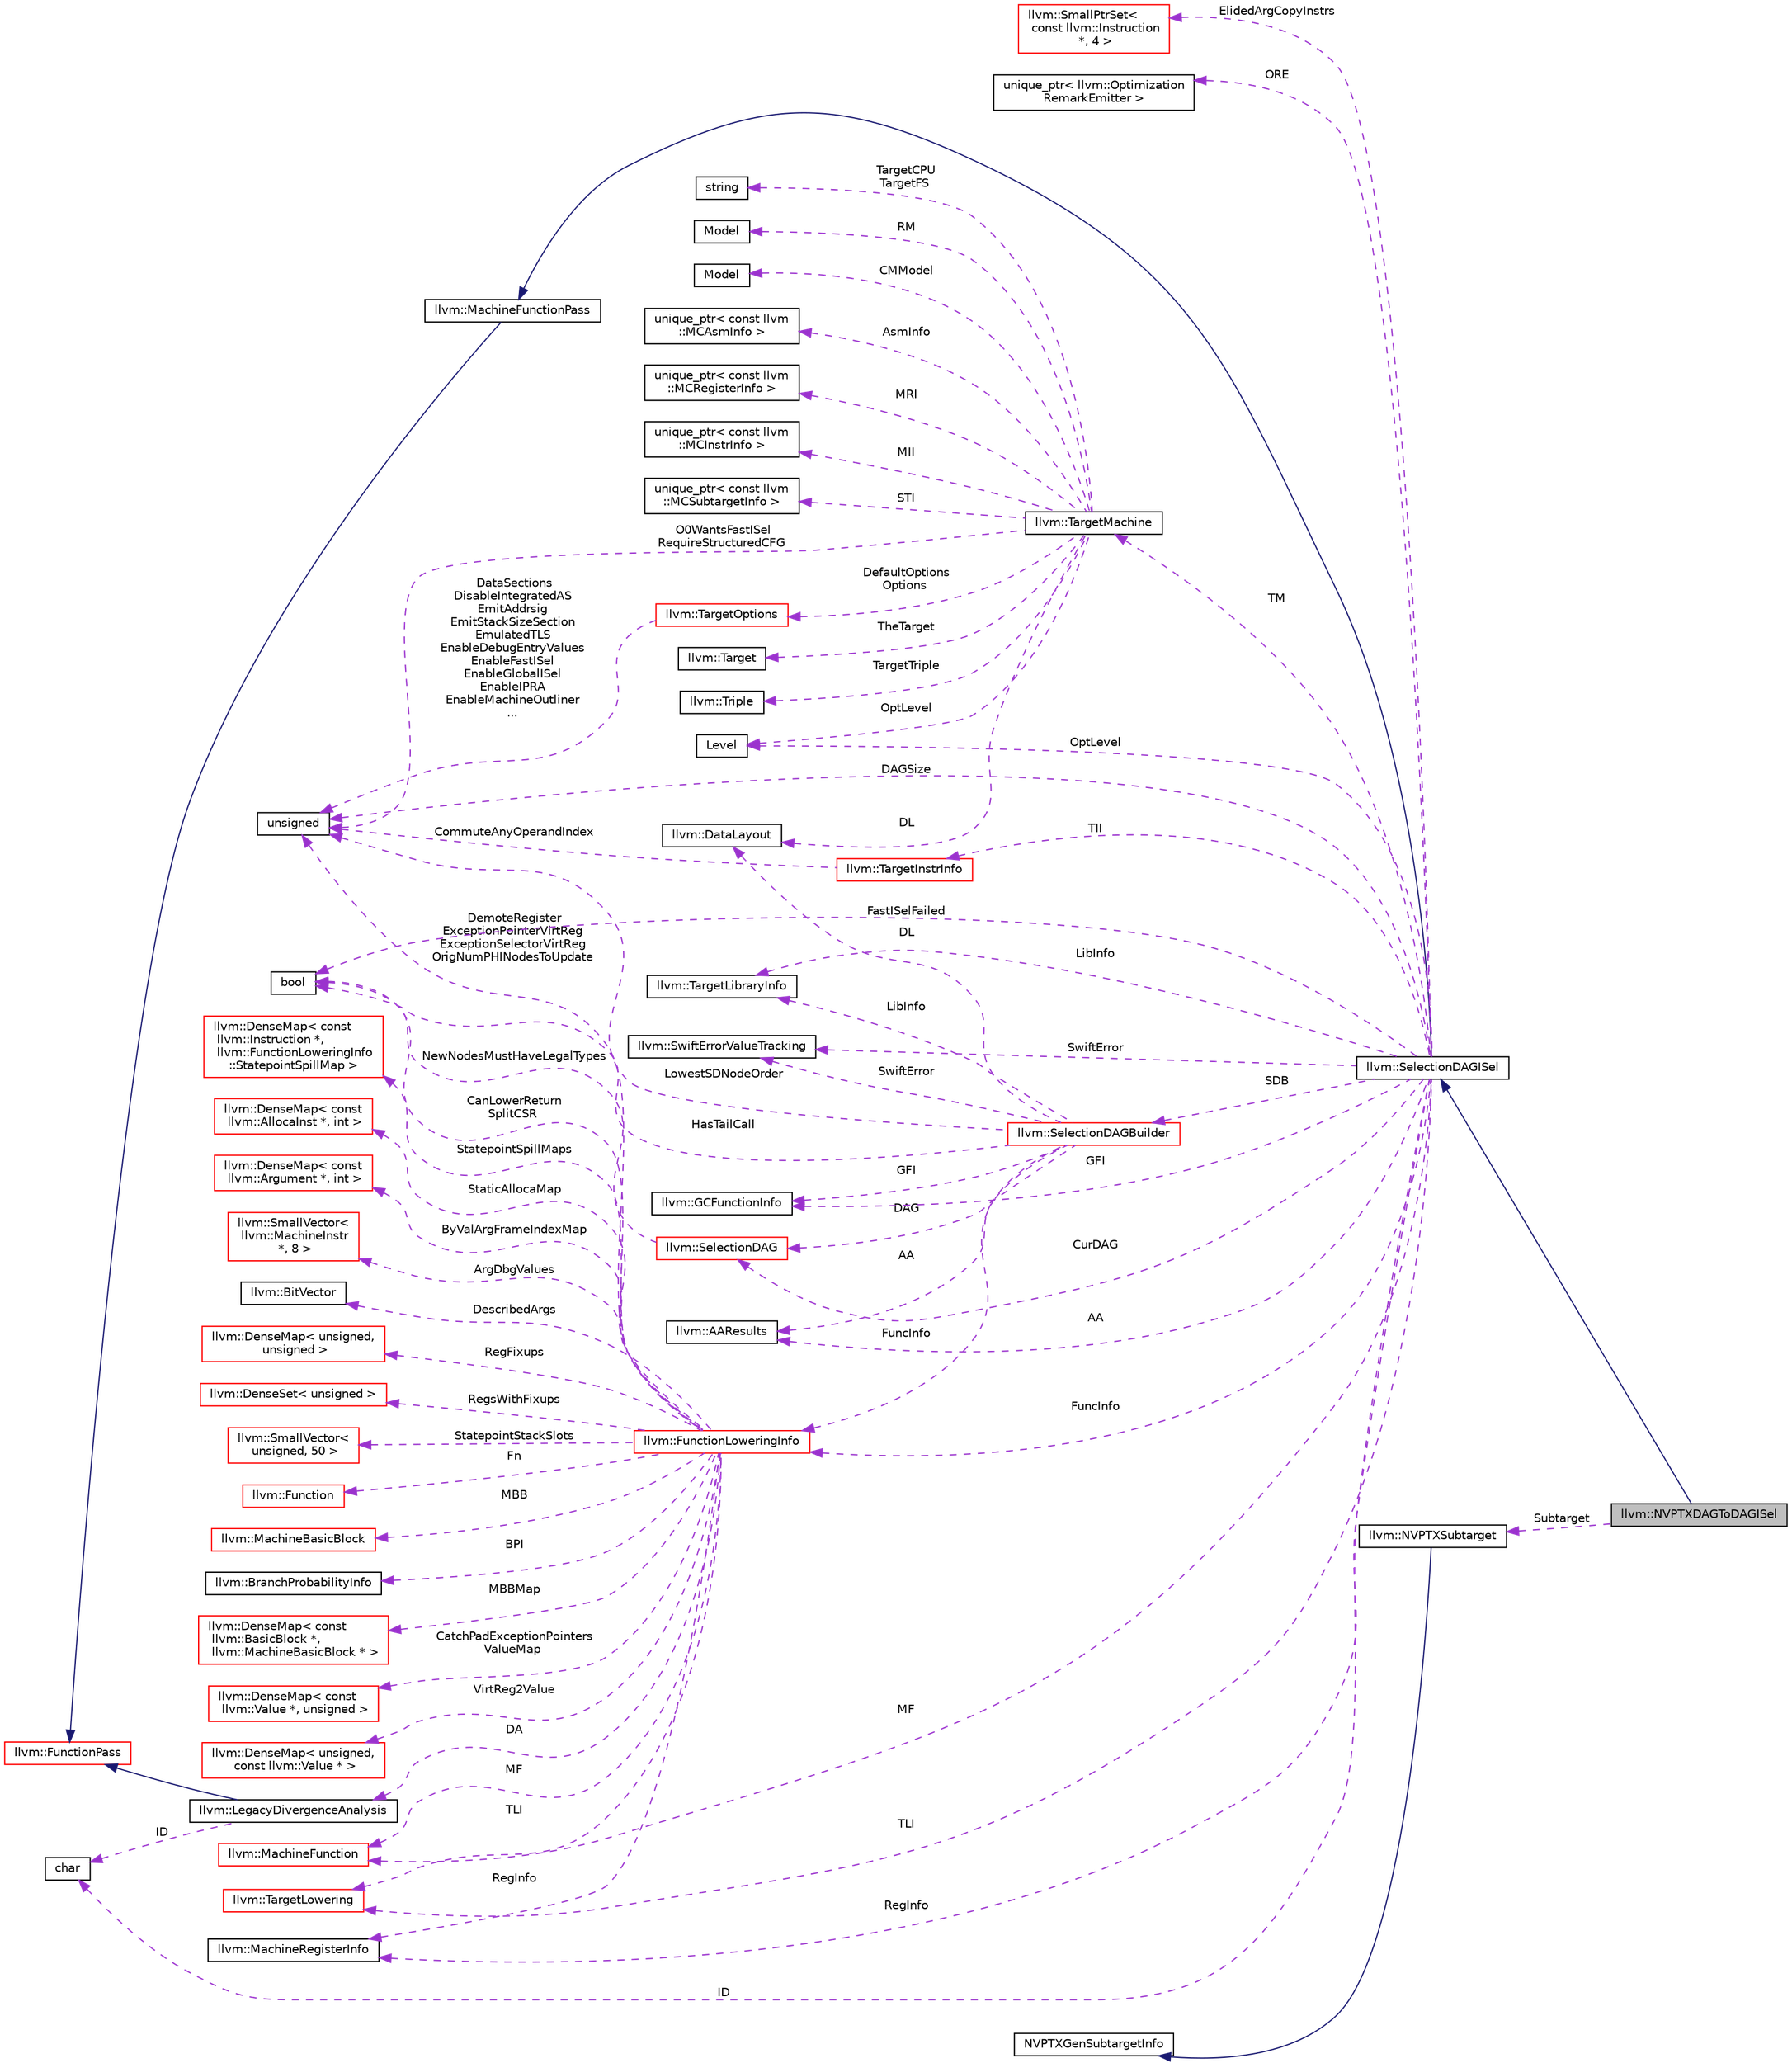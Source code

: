 digraph "llvm::NVPTXDAGToDAGISel"
{
 // LATEX_PDF_SIZE
  bgcolor="transparent";
  edge [fontname="Helvetica",fontsize="10",labelfontname="Helvetica",labelfontsize="10"];
  node [fontname="Helvetica",fontsize="10",shape="box"];
  rankdir="LR";
  Node1 [label="llvm::NVPTXDAGToDAGISel",height=0.2,width=0.4,color="black", fillcolor="grey75", style="filled", fontcolor="black",tooltip=" "];
  Node2 -> Node1 [dir="back",color="midnightblue",fontsize="10",style="solid",fontname="Helvetica"];
  Node2 [label="llvm::SelectionDAGISel",height=0.2,width=0.4,color="black",URL="$classllvm_1_1SelectionDAGISel.html",tooltip="SelectionDAGISel - This is the common base class used for SelectionDAG-based pattern-matching instruc..."];
  Node3 -> Node2 [dir="back",color="midnightblue",fontsize="10",style="solid",fontname="Helvetica"];
  Node3 [label="llvm::MachineFunctionPass",height=0.2,width=0.4,color="black",URL="$classllvm_1_1MachineFunctionPass.html",tooltip="MachineFunctionPass - This class adapts the FunctionPass interface to allow convenient creation of pa..."];
  Node4 -> Node3 [dir="back",color="midnightblue",fontsize="10",style="solid",fontname="Helvetica"];
  Node4 [label="llvm::FunctionPass",height=0.2,width=0.4,color="red",URL="$classllvm_1_1FunctionPass.html",tooltip="FunctionPass class - This class is used to implement most global optimizations."];
  Node6 -> Node2 [dir="back",color="darkorchid3",fontsize="10",style="dashed",label=" TM" ,fontname="Helvetica"];
  Node6 [label="llvm::TargetMachine",height=0.2,width=0.4,color="black",URL="$classllvm_1_1TargetMachine.html",tooltip="Primary interface to the complete machine description for the target machine."];
  Node7 -> Node6 [dir="back",color="darkorchid3",fontsize="10",style="dashed",label=" TheTarget" ,fontname="Helvetica"];
  Node7 [label="llvm::Target",height=0.2,width=0.4,color="black",URL="$classllvm_1_1Target.html",tooltip="Target - Wrapper for Target specific information."];
  Node8 -> Node6 [dir="back",color="darkorchid3",fontsize="10",style="dashed",label=" DL" ,fontname="Helvetica"];
  Node8 [label="llvm::DataLayout",height=0.2,width=0.4,color="black",URL="$classllvm_1_1DataLayout.html",tooltip="A parsed version of the target data layout string in and methods for querying it."];
  Node9 -> Node6 [dir="back",color="darkorchid3",fontsize="10",style="dashed",label=" TargetTriple" ,fontname="Helvetica"];
  Node9 [label="llvm::Triple",height=0.2,width=0.4,color="black",URL="$classllvm_1_1Triple.html",tooltip="Triple - Helper class for working with autoconf configuration names."];
  Node10 -> Node6 [dir="back",color="darkorchid3",fontsize="10",style="dashed",label=" TargetCPU\nTargetFS" ,fontname="Helvetica"];
  Node10 [label="string",height=0.2,width=0.4,color="black",tooltip=" "];
  Node11 -> Node6 [dir="back",color="darkorchid3",fontsize="10",style="dashed",label=" RM" ,fontname="Helvetica"];
  Node11 [label="Model",height=0.2,width=0.4,color="black",tooltip=" "];
  Node12 -> Node6 [dir="back",color="darkorchid3",fontsize="10",style="dashed",label=" CMModel" ,fontname="Helvetica"];
  Node12 [label="Model",height=0.2,width=0.4,color="black",tooltip=" "];
  Node13 -> Node6 [dir="back",color="darkorchid3",fontsize="10",style="dashed",label=" OptLevel" ,fontname="Helvetica"];
  Node13 [label="Level",height=0.2,width=0.4,color="black",tooltip=" "];
  Node14 -> Node6 [dir="back",color="darkorchid3",fontsize="10",style="dashed",label=" AsmInfo" ,fontname="Helvetica"];
  Node14 [label="unique_ptr\< const llvm\l::MCAsmInfo \>",height=0.2,width=0.4,color="black",tooltip=" "];
  Node15 -> Node6 [dir="back",color="darkorchid3",fontsize="10",style="dashed",label=" MRI" ,fontname="Helvetica"];
  Node15 [label="unique_ptr\< const llvm\l::MCRegisterInfo \>",height=0.2,width=0.4,color="black",tooltip=" "];
  Node16 -> Node6 [dir="back",color="darkorchid3",fontsize="10",style="dashed",label=" MII" ,fontname="Helvetica"];
  Node16 [label="unique_ptr\< const llvm\l::MCInstrInfo \>",height=0.2,width=0.4,color="black",tooltip=" "];
  Node17 -> Node6 [dir="back",color="darkorchid3",fontsize="10",style="dashed",label=" STI" ,fontname="Helvetica"];
  Node17 [label="unique_ptr\< const llvm\l::MCSubtargetInfo \>",height=0.2,width=0.4,color="black",tooltip=" "];
  Node18 -> Node6 [dir="back",color="darkorchid3",fontsize="10",style="dashed",label=" O0WantsFastISel\nRequireStructuredCFG" ,fontname="Helvetica"];
  Node18 [label="unsigned",height=0.2,width=0.4,color="black",URL="$classunsigned.html",tooltip=" "];
  Node19 -> Node6 [dir="back",color="darkorchid3",fontsize="10",style="dashed",label=" DefaultOptions\nOptions" ,fontname="Helvetica"];
  Node19 [label="llvm::TargetOptions",height=0.2,width=0.4,color="red",URL="$classllvm_1_1TargetOptions.html",tooltip=" "];
  Node18 -> Node19 [dir="back",color="darkorchid3",fontsize="10",style="dashed",label=" DataSections\nDisableIntegratedAS\nEmitAddrsig\nEmitStackSizeSection\nEmulatedTLS\nEnableDebugEntryValues\nEnableFastISel\nEnableGlobalISel\nEnableIPRA\nEnableMachineOutliner\n..." ,fontname="Helvetica"];
  Node33 -> Node2 [dir="back",color="darkorchid3",fontsize="10",style="dashed",label=" LibInfo" ,fontname="Helvetica"];
  Node33 [label="llvm::TargetLibraryInfo",height=0.2,width=0.4,color="black",URL="$classllvm_1_1TargetLibraryInfo.html",tooltip="Provides information about what library functions are available for the current target."];
  Node34 -> Node2 [dir="back",color="darkorchid3",fontsize="10",style="dashed",label=" FuncInfo" ,fontname="Helvetica"];
  Node34 [label="llvm::FunctionLoweringInfo",height=0.2,width=0.4,color="red",URL="$classllvm_1_1FunctionLoweringInfo.html",tooltip="FunctionLoweringInfo - This contains information that is global to a function that is used when lower..."];
  Node35 -> Node34 [dir="back",color="darkorchid3",fontsize="10",style="dashed",label=" Fn" ,fontname="Helvetica"];
  Node35 [label="llvm::Function",height=0.2,width=0.4,color="red",URL="$classllvm_1_1Function.html",tooltip=" "];
  Node51 -> Node34 [dir="back",color="darkorchid3",fontsize="10",style="dashed",label=" MF" ,fontname="Helvetica"];
  Node51 [label="llvm::MachineFunction",height=0.2,width=0.4,color="red",URL="$classllvm_1_1MachineFunction.html",tooltip=" "];
  Node67 -> Node34 [dir="back",color="darkorchid3",fontsize="10",style="dashed",label=" TLI" ,fontname="Helvetica"];
  Node67 [label="llvm::TargetLowering",height=0.2,width=0.4,color="red",URL="$classllvm_1_1TargetLowering.html",tooltip="This class defines information used to lower LLVM code to legal SelectionDAG operators that the targe..."];
  Node70 -> Node34 [dir="back",color="darkorchid3",fontsize="10",style="dashed",label=" RegInfo" ,fontname="Helvetica"];
  Node70 [label="llvm::MachineRegisterInfo",height=0.2,width=0.4,color="black",URL="$classllvm_1_1MachineRegisterInfo.html",tooltip="MachineRegisterInfo - Keep track of information for virtual and physical registers,..."];
  Node71 -> Node34 [dir="back",color="darkorchid3",fontsize="10",style="dashed",label=" BPI" ,fontname="Helvetica"];
  Node71 [label="llvm::BranchProbabilityInfo",height=0.2,width=0.4,color="black",URL="$classllvm_1_1BranchProbabilityInfo.html",tooltip="Analysis providing branch probability information."];
  Node72 -> Node34 [dir="back",color="darkorchid3",fontsize="10",style="dashed",label=" DA" ,fontname="Helvetica"];
  Node72 [label="llvm::LegacyDivergenceAnalysis",height=0.2,width=0.4,color="black",URL="$classllvm_1_1LegacyDivergenceAnalysis.html",tooltip=" "];
  Node4 -> Node72 [dir="back",color="midnightblue",fontsize="10",style="solid",fontname="Helvetica"];
  Node61 -> Node72 [dir="back",color="darkorchid3",fontsize="10",style="dashed",label=" ID" ,fontname="Helvetica"];
  Node61 [label="char",height=0.2,width=0.4,color="black",URL="$classchar.html",tooltip=" "];
  Node30 -> Node34 [dir="back",color="darkorchid3",fontsize="10",style="dashed",label=" CanLowerReturn\nSplitCSR" ,fontname="Helvetica"];
  Node30 [label="bool",height=0.2,width=0.4,color="black",URL="$classbool.html",tooltip=" "];
  Node18 -> Node34 [dir="back",color="darkorchid3",fontsize="10",style="dashed",label=" DemoteRegister\nExceptionPointerVirtReg\nExceptionSelectorVirtReg\nOrigNumPHINodesToUpdate" ,fontname="Helvetica"];
  Node73 -> Node34 [dir="back",color="darkorchid3",fontsize="10",style="dashed",label=" MBBMap" ,fontname="Helvetica"];
  Node73 [label="llvm::DenseMap\< const\l llvm::BasicBlock *,\l llvm::MachineBasicBlock * \>",height=0.2,width=0.4,color="red",URL="$classllvm_1_1DenseMap.html",tooltip=" "];
  Node78 -> Node34 [dir="back",color="darkorchid3",fontsize="10",style="dashed",label=" CatchPadExceptionPointers\nValueMap" ,fontname="Helvetica"];
  Node78 [label="llvm::DenseMap\< const\l llvm::Value *, unsigned \>",height=0.2,width=0.4,color="red",URL="$classllvm_1_1DenseMap.html",tooltip=" "];
  Node80 -> Node34 [dir="back",color="darkorchid3",fontsize="10",style="dashed",label=" VirtReg2Value" ,fontname="Helvetica"];
  Node80 [label="llvm::DenseMap\< unsigned,\l const llvm::Value * \>",height=0.2,width=0.4,color="red",URL="$classllvm_1_1DenseMap.html",tooltip=" "];
  Node82 -> Node34 [dir="back",color="darkorchid3",fontsize="10",style="dashed",label=" StatepointSpillMaps" ,fontname="Helvetica"];
  Node82 [label="llvm::DenseMap\< const\l llvm::Instruction *,\l llvm::FunctionLoweringInfo\l::StatepointSpillMap \>",height=0.2,width=0.4,color="red",URL="$classllvm_1_1DenseMap.html",tooltip=" "];
  Node84 -> Node34 [dir="back",color="darkorchid3",fontsize="10",style="dashed",label=" StaticAllocaMap" ,fontname="Helvetica"];
  Node84 [label="llvm::DenseMap\< const\l llvm::AllocaInst *, int \>",height=0.2,width=0.4,color="red",URL="$classllvm_1_1DenseMap.html",tooltip=" "];
  Node86 -> Node34 [dir="back",color="darkorchid3",fontsize="10",style="dashed",label=" ByValArgFrameIndexMap" ,fontname="Helvetica"];
  Node86 [label="llvm::DenseMap\< const\l llvm::Argument *, int \>",height=0.2,width=0.4,color="red",URL="$classllvm_1_1DenseMap.html",tooltip=" "];
  Node88 -> Node34 [dir="back",color="darkorchid3",fontsize="10",style="dashed",label=" ArgDbgValues" ,fontname="Helvetica"];
  Node88 [label="llvm::SmallVector\<\l llvm::MachineInstr\l *, 8 \>",height=0.2,width=0.4,color="red",URL="$classllvm_1_1SmallVector.html",tooltip=" "];
  Node91 -> Node34 [dir="back",color="darkorchid3",fontsize="10",style="dashed",label=" DescribedArgs" ,fontname="Helvetica"];
  Node91 [label="llvm::BitVector",height=0.2,width=0.4,color="black",URL="$classllvm_1_1BitVector.html",tooltip=" "];
  Node92 -> Node34 [dir="back",color="darkorchid3",fontsize="10",style="dashed",label=" RegFixups" ,fontname="Helvetica"];
  Node92 [label="llvm::DenseMap\< unsigned,\l unsigned \>",height=0.2,width=0.4,color="red",URL="$classllvm_1_1DenseMap.html",tooltip=" "];
  Node94 -> Node34 [dir="back",color="darkorchid3",fontsize="10",style="dashed",label=" RegsWithFixups" ,fontname="Helvetica"];
  Node94 [label="llvm::DenseSet\< unsigned \>",height=0.2,width=0.4,color="red",URL="$classllvm_1_1DenseSet.html",tooltip=" "];
  Node98 -> Node34 [dir="back",color="darkorchid3",fontsize="10",style="dashed",label=" StatepointStackSlots" ,fontname="Helvetica"];
  Node98 [label="llvm::SmallVector\<\l unsigned, 50 \>",height=0.2,width=0.4,color="red",URL="$classllvm_1_1SmallVector.html",tooltip=" "];
  Node101 -> Node34 [dir="back",color="darkorchid3",fontsize="10",style="dashed",label=" MBB" ,fontname="Helvetica"];
  Node101 [label="llvm::MachineBasicBlock",height=0.2,width=0.4,color="red",URL="$classllvm_1_1MachineBasicBlock.html",tooltip=" "];
  Node119 -> Node2 [dir="back",color="darkorchid3",fontsize="10",style="dashed",label=" SwiftError" ,fontname="Helvetica"];
  Node119 [label="llvm::SwiftErrorValueTracking",height=0.2,width=0.4,color="black",URL="$classllvm_1_1SwiftErrorValueTracking.html",tooltip=" "];
  Node51 -> Node2 [dir="back",color="darkorchid3",fontsize="10",style="dashed",label=" MF" ,fontname="Helvetica"];
  Node70 -> Node2 [dir="back",color="darkorchid3",fontsize="10",style="dashed",label=" RegInfo" ,fontname="Helvetica"];
  Node120 -> Node2 [dir="back",color="darkorchid3",fontsize="10",style="dashed",label=" CurDAG" ,fontname="Helvetica"];
  Node120 [label="llvm::SelectionDAG",height=0.2,width=0.4,color="red",URL="$classllvm_1_1SelectionDAG.html",tooltip="This is used to represent a portion of an LLVM function in a low-level Data Dependence DAG representa..."];
  Node30 -> Node120 [dir="back",color="darkorchid3",fontsize="10",style="dashed",label=" NewNodesMustHaveLegalTypes" ,fontname="Helvetica"];
  Node122 -> Node2 [dir="back",color="darkorchid3",fontsize="10",style="dashed",label=" SDB" ,fontname="Helvetica"];
  Node122 [label="llvm::SelectionDAGBuilder",height=0.2,width=0.4,color="red",URL="$classllvm_1_1SelectionDAGBuilder.html",tooltip="SelectionDAGBuilder - This is the common target-independent lowering implementation that is parameter..."];
  Node18 -> Node122 [dir="back",color="darkorchid3",fontsize="10",style="dashed",label=" LowestSDNodeOrder" ,fontname="Helvetica"];
  Node120 -> Node122 [dir="back",color="darkorchid3",fontsize="10",style="dashed",label=" DAG" ,fontname="Helvetica"];
  Node8 -> Node122 [dir="back",color="darkorchid3",fontsize="10",style="dashed",label=" DL" ,fontname="Helvetica"];
  Node127 -> Node122 [dir="back",color="darkorchid3",fontsize="10",style="dashed",label=" AA" ,fontname="Helvetica"];
  Node127 [label="llvm::AAResults",height=0.2,width=0.4,color="black",URL="$classllvm_1_1AAResults.html",tooltip=" "];
  Node33 -> Node122 [dir="back",color="darkorchid3",fontsize="10",style="dashed",label=" LibInfo" ,fontname="Helvetica"];
  Node34 -> Node122 [dir="back",color="darkorchid3",fontsize="10",style="dashed",label=" FuncInfo" ,fontname="Helvetica"];
  Node119 -> Node122 [dir="back",color="darkorchid3",fontsize="10",style="dashed",label=" SwiftError" ,fontname="Helvetica"];
  Node132 -> Node122 [dir="back",color="darkorchid3",fontsize="10",style="dashed",label=" GFI" ,fontname="Helvetica"];
  Node132 [label="llvm::GCFunctionInfo",height=0.2,width=0.4,color="black",URL="$classllvm_1_1GCFunctionInfo.html",tooltip="Garbage collection metadata for a single function."];
  Node30 -> Node122 [dir="back",color="darkorchid3",fontsize="10",style="dashed",label=" HasTailCall" ,fontname="Helvetica"];
  Node127 -> Node2 [dir="back",color="darkorchid3",fontsize="10",style="dashed",label=" AA" ,fontname="Helvetica"];
  Node132 -> Node2 [dir="back",color="darkorchid3",fontsize="10",style="dashed",label=" GFI" ,fontname="Helvetica"];
  Node13 -> Node2 [dir="back",color="darkorchid3",fontsize="10",style="dashed",label=" OptLevel" ,fontname="Helvetica"];
  Node225 -> Node2 [dir="back",color="darkorchid3",fontsize="10",style="dashed",label=" TII" ,fontname="Helvetica"];
  Node225 [label="llvm::TargetInstrInfo",height=0.2,width=0.4,color="red",URL="$classllvm_1_1TargetInstrInfo.html",tooltip="TargetInstrInfo - Interface to description of machine instruction set."];
  Node18 -> Node225 [dir="back",color="darkorchid3",fontsize="10",style="dashed",label=" CommuteAnyOperandIndex" ,fontname="Helvetica"];
  Node67 -> Node2 [dir="back",color="darkorchid3",fontsize="10",style="dashed",label=" TLI" ,fontname="Helvetica"];
  Node30 -> Node2 [dir="back",color="darkorchid3",fontsize="10",style="dashed",label=" FastISelFailed" ,fontname="Helvetica"];
  Node227 -> Node2 [dir="back",color="darkorchid3",fontsize="10",style="dashed",label=" ElidedArgCopyInstrs" ,fontname="Helvetica"];
  Node227 [label="llvm::SmallPtrSet\<\l const llvm::Instruction\l *, 4 \>",height=0.2,width=0.4,color="red",URL="$classllvm_1_1SmallPtrSet.html",tooltip=" "];
  Node229 -> Node2 [dir="back",color="darkorchid3",fontsize="10",style="dashed",label=" ORE" ,fontname="Helvetica"];
  Node229 [label="unique_ptr\< llvm::Optimization\lRemarkEmitter \>",height=0.2,width=0.4,color="black",tooltip=" "];
  Node61 -> Node2 [dir="back",color="darkorchid3",fontsize="10",style="dashed",label=" ID" ,fontname="Helvetica"];
  Node18 -> Node2 [dir="back",color="darkorchid3",fontsize="10",style="dashed",label=" DAGSize" ,fontname="Helvetica"];
  Node230 -> Node1 [dir="back",color="darkorchid3",fontsize="10",style="dashed",label=" Subtarget" ,fontname="Helvetica"];
  Node230 [label="llvm::NVPTXSubtarget",height=0.2,width=0.4,color="black",URL="$classllvm_1_1NVPTXSubtarget.html",tooltip=" "];
  Node231 -> Node230 [dir="back",color="midnightblue",fontsize="10",style="solid",fontname="Helvetica"];
  Node231 [label="NVPTXGenSubtargetInfo",height=0.2,width=0.4,color="black",URL="$classNVPTXGenSubtargetInfo.html",tooltip=" "];
}
